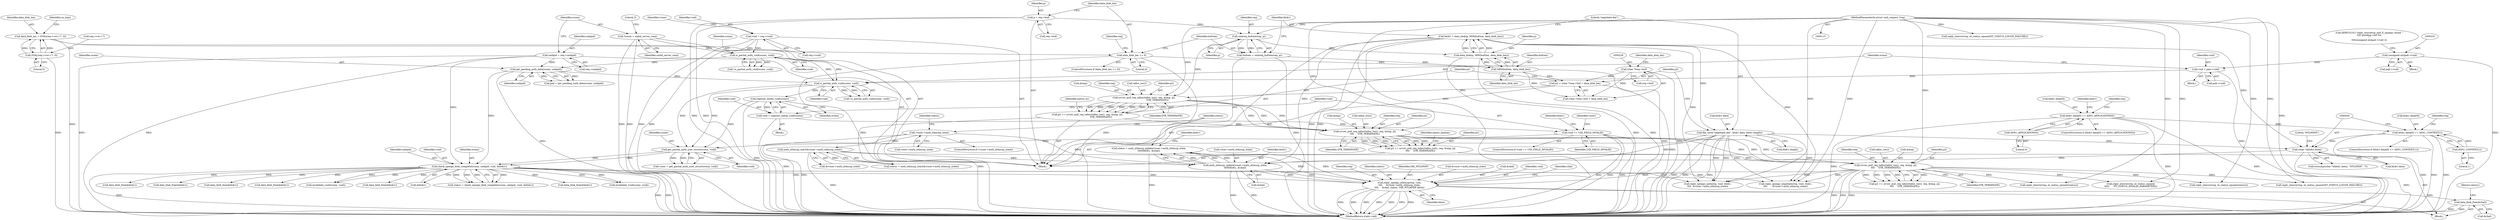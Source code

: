 digraph "0_samba_9280051bfba337458722fb157f3082f93cbd9f2b@API" {
"1000516" [label="(Call,data_blob_free(&chal))"];
"1000504" [label="(Call,reply_spnego_ntlmssp(req, vuid,\n\t\t\t\t     &vuser->auth_ntlmssp_state,\n\t\t\t\t     &chal, status, OID_NTLMSSP, false))"];
"1000265" [label="(Call,srvstr_pull_req_talloc(talloc_tos(), req, &tmp, p2,\n\t\t\t\t     STR_TERMINATE))"];
"1000250" [label="(Call,srvstr_pull_req_talloc(talloc_tos(), req, &tmp, p2,\n\t\t\t\t     STR_TERMINATE))"];
"1000235" [label="(Call,srvstr_pull_req_talloc(talloc_tos(), req, &tmp, p2,\n                                     STR_TERMINATE))"];
"1000206" [label="(Call,smbreq_bufrem(req, p))"];
"1000116" [label="(MethodParameterIn,struct smb_request *req)"];
"1000189" [label="(Call,p = req->buf)"];
"1000224" [label="(Call,p2 = (char *)req->buf + data_blob_len)"];
"1000227" [label="(Call,(char *)req->buf)"];
"1000213" [label="(Call,MIN(bufrem, data_blob_len))"];
"1000204" [label="(Call,bufrem = smbreq_bufrem(req, p))"];
"1000195" [label="(Call,data_blob_len == 0)"];
"1000127" [label="(Call,data_blob_len = SVAL(req->vwv+7, 0))"];
"1000129" [label="(Call,SVAL(req->vwv+7, 0))"];
"1000233" [label="(Call,p2 += srvstr_pull_req_talloc(talloc_tos(), req, &tmp, p2,\n                                     STR_TERMINATE))"];
"1000248" [label="(Call,p2 += srvstr_pull_req_talloc(talloc_tos(), req, &tmp, p2,\n\t\t\t\t     STR_TERMINATE))"];
"1000378" [label="(Call,check_spnego_blob_complete(sconn, smbpid, vuid, &blob1))"];
"1000367" [label="(Call,get_partial_auth_user_struct(sconn, vuid))"];
"1000350" [label="(Call,register_initial_vuid(sconn))"];
"1000344" [label="(Call,is_partial_auth_vuid(sconn, vuid))"];
"1000315" [label="(Call,is_partial_auth_vuid(sconn, vuid))"];
"1000161" [label="(Call,*sconn = smbd_server_conn)"];
"1000141" [label="(Call,vuid = req->vuid)"];
"1000322" [label="(Call,get_pending_auth_data(sconn, smbpid))"];
"1000155" [label="(Call,smbpid = req->smbpid)"];
"1000337" [label="(Call,vuid = pad->vuid)"];
"1000332" [label="(Call,(unsigned int)pad->vuid)"];
"1000353" [label="(Call,vuid == UID_FIELD_INVALID)"];
"1000348" [label="(Call,vuid = register_initial_vuid(sconn))"];
"1000471" [label="(Call,auth_ntlmssp_start(&vuser->auth_ntlmssp_state))"];
"1000464" [label="(Call,!vuser->auth_ntlmssp_state)"];
"1000494" [label="(Call,auth_ntlmssp_update(vuser->auth_ntlmssp_state,\n\t\t\t\t\t\tblob1, &chal))"];
"1000453" [label="(Call,(char *)(blob1.data))"];
"1000209" [label="(Call,blob1 = data_blob(p, MIN(bufrem, data_blob_len)))"];
"1000211" [label="(Call,data_blob(p, MIN(bufrem, data_blob_len)))"];
"1000216" [label="(Call,file_save(\"negotiate.dat\", blob1.data, blob1.length))"];
"1000429" [label="(Call,blob1.data[0] == ASN1_CONTEXT(1))"];
"1000407" [label="(Call,blob1.data[0] == ASN1_APPLICATION(0))"];
"1000413" [label="(Call,ASN1_APPLICATION(0))"];
"1000435" [label="(Call,ASN1_CONTEXT(1))"];
"1000492" [label="(Call,status = auth_ntlmssp_update(vuser->auth_ntlmssp_state,\n\t\t\t\t\t\tblob1, &chal))"];
"1000465" [label="(Call,vuser->auth_ntlmssp_state)"];
"1000381" [label="(Identifier,vuid)"];
"1000484" [label="(Call,data_blob_free(&blob1))"];
"1000334" [label="(Call,pad->vuid)"];
"1000249" [label="(Identifier,p2)"];
"1000195" [label="(Call,data_blob_len == 0)"];
"1000354" [label="(Identifier,vuid)"];
"1000142" [label="(Identifier,vuid)"];
"1000481" [label="(Call,invalidate_vuid(sconn, vuid))"];
"1000452" [label="(Call,strncmp((char *)(blob1.data), \"NTLMSSP\", 7))"];
"1000314" [label="(Call,!is_partial_auth_vuid(sconn, vuid))"];
"1000330" [label="(Block,)"];
"1000235" [label="(Call,srvstr_pull_req_talloc(talloc_tos(), req, &tmp, p2,\n                                     STR_TERMINATE))"];
"1000155" [label="(Call,smbpid = req->smbpid)"];
"1000251" [label="(Call,talloc_tos())"];
"1000267" [label="(Identifier,req)"];
"1000472" [label="(Call,&vuser->auth_ntlmssp_state)"];
"1000266" [label="(Call,talloc_tos())"];
"1000258" [label="(Identifier,native_lanman)"];
"1000317" [label="(Identifier,vuid)"];
"1000216" [label="(Call,file_save(\"negotiate.dat\", blob1.data, blob1.length))"];
"1000351" [label="(Identifier,sconn)"];
"1000471" [label="(Call,auth_ntlmssp_start(&vuser->auth_ntlmssp_state))"];
"1000439" [label="(Identifier,req)"];
"1000458" [label="(Literal,\"NTLMSSP\")"];
"1000513" [label="(Identifier,status)"];
"1000378" [label="(Call,check_spnego_blob_complete(sconn, smbpid, vuid, &blob1))"];
"1000413" [label="(Call,ASN1_APPLICATION(0))"];
"1000379" [label="(Identifier,sconn)"];
"1000189" [label="(Call,p = req->buf)"];
"1000345" [label="(Identifier,sconn)"];
"1000241" [label="(Identifier,STR_TERMINATE)"];
"1000212" [label="(Identifier,p)"];
"1000236" [label="(Call,talloc_tos())"];
"1000328" [label="(Call,DEBUG(10,(\"reply_sesssetup_and_X_spnego: found \"\n\t\t\t\t\"pending vuid %u\n\",\n\t\t\t\t(unsigned int)pad->vuid )))"];
"1000217" [label="(Literal,\"negotiate.dat\")"];
"1000455" [label="(Call,blob1.data)"];
"1000519" [label="(Return,return;)"];
"1000515" [label="(Identifier,false)"];
"1000194" [label="(ControlStructure,if (data_blob_len == 0))"];
"1000213" [label="(Call,MIN(bufrem, data_blob_len))"];
"1000210" [label="(Identifier,blob1)"];
"1000350" [label="(Call,register_initial_vuid(sconn))"];
"1000514" [label="(Identifier,OID_NTLMSSP)"];
"1000424" [label="(Call,data_blob_free(&blob1))"];
"1000226" [label="(Call,(char *)req->buf + data_blob_len)"];
"1000320" [label="(Call,pad = get_pending_auth_data(sconn, smbpid))"];
"1000344" [label="(Call,is_partial_auth_vuid(sconn, vuid))"];
"1000141" [label="(Call,vuid = req->vuid)"];
"1000162" [label="(Identifier,sconn)"];
"1000516" [label="(Call,data_blob_free(&chal))"];
"1000156" [label="(Identifier,smbpid)"];
"1000417" [label="(Identifier,req)"];
"1000408" [label="(Call,blob1.data[0])"];
"1000163" [label="(Identifier,smbd_server_conn)"];
"1000265" [label="(Call,srvstr_pull_req_talloc(talloc_tos(), req, &tmp, p2,\n\t\t\t\t     STR_TERMINATE))"];
"1000129" [label="(Call,SVAL(req->vwv+7, 0))"];
"1000135" [label="(Literal,0)"];
"1000346" [label="(Identifier,vuid)"];
"1000233" [label="(Call,p2 += srvstr_pull_req_talloc(talloc_tos(), req, &tmp, p2,\n                                     STR_TERMINATE))"];
"1000232" [label="(Identifier,data_blob_len)"];
"1000469" [label="(Call,status = auth_ntlmssp_start(&vuser->auth_ntlmssp_state))"];
"1000209" [label="(Call,blob1 = data_blob(p, MIN(bufrem, data_blob_len)))"];
"1000240" [label="(Identifier,p2)"];
"1000229" [label="(Call,req->buf)"];
"1000252" [label="(Identifier,req)"];
"1000366" [label="(Identifier,vuser)"];
"1000376" [label="(Call,status = check_spnego_blob_complete(sconn, smbpid, vuid, &blob1))"];
"1000470" [label="(Identifier,status)"];
"1000128" [label="(Identifier,data_blob_len)"];
"1000207" [label="(Identifier,req)"];
"1000238" [label="(Call,&tmp)"];
"1000324" [label="(Identifier,smbpid)"];
"1000199" [label="(Call,reply_nterror(req, nt_status_squash(NT_STATUS_LOGON_FAILURE)))"];
"1000263" [label="(Call,p2 += srvstr_pull_req_talloc(talloc_tos(), req, &tmp, p2,\n\t\t\t\t     STR_TERMINATE))"];
"1000463" [label="(ControlStructure,if (!vuser->auth_ntlmssp_state))"];
"1000116" [label="(MethodParameterIn,struct smb_request *req)"];
"1000214" [label="(Identifier,bufrem)"];
"1000204" [label="(Call,bufrem = smbreq_bufrem(req, p))"];
"1000234" [label="(Identifier,p2)"];
"1000430" [label="(Call,blob1.data[0])"];
"1000191" [label="(Call,req->buf)"];
"1000255" [label="(Identifier,p2)"];
"1000256" [label="(Identifier,STR_TERMINATE)"];
"1000352" [label="(ControlStructure,if (vuid == UID_FIELD_INVALID))"];
"1000507" [label="(Call,&vuser->auth_ntlmssp_state)"];
"1000250" [label="(Call,srvstr_pull_req_talloc(talloc_tos(), req, &tmp, p2,\n\t\t\t\t     STR_TERMINATE))"];
"1000501" [label="(Call,data_blob_free(&blob1))"];
"1000143" [label="(Call,req->vuid)"];
"1000499" [label="(Call,&chal)"];
"1000432" [label="(Identifier,blob1)"];
"1000416" [label="(Call,reply_spnego_negotiate(req, vuid, blob1,\n\t\t\t\t       &vuser->auth_ntlmssp_state))"];
"1000503" [label="(Identifier,blob1)"];
"1000365" [label="(Call,vuser = get_partial_auth_user_struct(sconn, vuid))"];
"1000337" [label="(Call,vuid = pad->vuid)"];
"1000438" [label="(Call,reply_spnego_auth(req, vuid, blob1,\n\t\t\t\t  &vuser->auth_ntlmssp_state))"];
"1000327" [label="(Block,)"];
"1000117" [label="(Block,)"];
"1000138" [label="(Identifier,ra_type)"];
"1000237" [label="(Identifier,req)"];
"1000268" [label="(Call,&tmp)"];
"1000323" [label="(Identifier,sconn)"];
"1000315" [label="(Call,is_partial_auth_vuid(sconn, vuid))"];
"1000353" [label="(Call,vuid == UID_FIELD_INVALID)"];
"1000504" [label="(Call,reply_spnego_ntlmssp(req, vuid,\n\t\t\t\t     &vuser->auth_ntlmssp_state,\n\t\t\t\t     &chal, status, OID_NTLMSSP, false))"];
"1000253" [label="(Call,&tmp)"];
"1000395" [label="(Call,invalidate_vuid(sconn, vuid))"];
"1000270" [label="(Identifier,p2)"];
"1000464" [label="(Call,!vuser->auth_ntlmssp_state)"];
"1000206" [label="(Call,smbreq_bufrem(req, p))"];
"1000347" [label="(Block,)"];
"1000349" [label="(Identifier,vuid)"];
"1000493" [label="(Identifier,status)"];
"1000165" [label="(Literal,3)"];
"1000511" [label="(Call,&chal)"];
"1000382" [label="(Call,&blob1)"];
"1000530" [label="(MethodReturn,static void)"];
"1000494" [label="(Call,auth_ntlmssp_update(vuser->auth_ntlmssp_state,\n\t\t\t\t\t\tblob1, &chal))"];
"1000495" [label="(Call,vuser->auth_ntlmssp_state)"];
"1000211" [label="(Call,data_blob(p, MIN(bufrem, data_blob_len)))"];
"1000197" [label="(Literal,0)"];
"1000339" [label="(Call,pad->vuid)"];
"1000498" [label="(Identifier,blob1)"];
"1000407" [label="(Call,blob1.data[0] == ASN1_APPLICATION(0))"];
"1000492" [label="(Call,status = auth_ntlmssp_update(vuser->auth_ntlmssp_state,\n\t\t\t\t\t\tblob1, &chal))"];
"1000367" [label="(Call,get_partial_auth_user_struct(sconn, vuid))"];
"1000414" [label="(Literal,0)"];
"1000196" [label="(Identifier,data_blob_len)"];
"1000225" [label="(Identifier,p2)"];
"1000248" [label="(Call,p2 += srvstr_pull_req_talloc(talloc_tos(), req, &tmp, p2,\n\t\t\t\t     STR_TERMINATE))"];
"1000360" [label="(Call,reply_nterror(req, nt_status_squash(\n\t\t\t\t\t      NT_STATUS_INVALID_PARAMETER)))"];
"1000127" [label="(Call,data_blob_len = SVAL(req->vwv+7, 0))"];
"1000148" [label="(Identifier,vuser)"];
"1000487" [label="(Call,reply_nterror(req, nt_status_squash(status)))"];
"1000380" [label="(Identifier,smbpid)"];
"1000506" [label="(Identifier,vuid)"];
"1000243" [label="(Identifier,native_os)"];
"1000338" [label="(Identifier,vuid)"];
"1000190" [label="(Identifier,p)"];
"1000428" [label="(ControlStructure,if (blob1.data[0] == ASN1_CONTEXT(1)))"];
"1000446" [label="(Call,data_blob_free(&blob1))"];
"1000369" [label="(Identifier,vuid)"];
"1000157" [label="(Call,req->smbpid)"];
"1000526" [label="(Call,reply_nterror(req, nt_status_squash(NT_STATUS_LOGON_FAILURE)))"];
"1000200" [label="(Identifier,req)"];
"1000348" [label="(Call,vuid = register_initial_vuid(sconn))"];
"1000316" [label="(Identifier,sconn)"];
"1000227" [label="(Call,(char *)req->buf)"];
"1000436" [label="(Literal,1)"];
"1000161" [label="(Call,*sconn = smbd_server_conn)"];
"1000332" [label="(Call,(unsigned int)pad->vuid)"];
"1000359" [label="(Identifier,blob1)"];
"1000518" [label="(Identifier,chal)"];
"1000517" [label="(Call,&chal)"];
"1000355" [label="(Identifier,UID_FIELD_INVALID)"];
"1000406" [label="(ControlStructure,if (blob1.data[0] == ASN1_APPLICATION(0)))"];
"1000221" [label="(Call,blob1.length)"];
"1000401" [label="(Call,reply_nterror(req, nt_status_squash(status)))"];
"1000523" [label="(Call,data_blob_free(&blob1))"];
"1000429" [label="(Call,blob1.data[0] == ASN1_CONTEXT(1))"];
"1000271" [label="(Identifier,STR_TERMINATE)"];
"1000398" [label="(Call,data_blob_free(&blob1))"];
"1000461" [label="(Block,)"];
"1000453" [label="(Call,(char *)(blob1.data))"];
"1000224" [label="(Call,p2 = (char *)req->buf + data_blob_len)"];
"1000322" [label="(Call,get_pending_auth_data(sconn, smbpid))"];
"1000505" [label="(Identifier,req)"];
"1000130" [label="(Call,req->vwv+7)"];
"1000343" [label="(Call,!is_partial_auth_vuid(sconn, vuid))"];
"1000208" [label="(Identifier,p)"];
"1000218" [label="(Call,blob1.data)"];
"1000435" [label="(Call,ASN1_CONTEXT(1))"];
"1000205" [label="(Identifier,bufrem)"];
"1000368" [label="(Identifier,sconn)"];
"1000215" [label="(Identifier,data_blob_len)"];
"1000516" -> "1000461"  [label="AST: "];
"1000516" -> "1000517"  [label="CFG: "];
"1000517" -> "1000516"  [label="AST: "];
"1000519" -> "1000516"  [label="CFG: "];
"1000516" -> "1000530"  [label="DDG: "];
"1000516" -> "1000530"  [label="DDG: "];
"1000504" -> "1000516"  [label="DDG: "];
"1000504" -> "1000461"  [label="AST: "];
"1000504" -> "1000515"  [label="CFG: "];
"1000505" -> "1000504"  [label="AST: "];
"1000506" -> "1000504"  [label="AST: "];
"1000507" -> "1000504"  [label="AST: "];
"1000511" -> "1000504"  [label="AST: "];
"1000513" -> "1000504"  [label="AST: "];
"1000514" -> "1000504"  [label="AST: "];
"1000515" -> "1000504"  [label="AST: "];
"1000518" -> "1000504"  [label="CFG: "];
"1000504" -> "1000530"  [label="DDG: "];
"1000504" -> "1000530"  [label="DDG: "];
"1000504" -> "1000530"  [label="DDG: "];
"1000504" -> "1000530"  [label="DDG: "];
"1000504" -> "1000530"  [label="DDG: "];
"1000504" -> "1000530"  [label="DDG: "];
"1000504" -> "1000530"  [label="DDG: "];
"1000265" -> "1000504"  [label="DDG: "];
"1000116" -> "1000504"  [label="DDG: "];
"1000378" -> "1000504"  [label="DDG: "];
"1000471" -> "1000504"  [label="DDG: "];
"1000494" -> "1000504"  [label="DDG: "];
"1000494" -> "1000504"  [label="DDG: "];
"1000492" -> "1000504"  [label="DDG: "];
"1000265" -> "1000263"  [label="AST: "];
"1000265" -> "1000271"  [label="CFG: "];
"1000266" -> "1000265"  [label="AST: "];
"1000267" -> "1000265"  [label="AST: "];
"1000268" -> "1000265"  [label="AST: "];
"1000270" -> "1000265"  [label="AST: "];
"1000271" -> "1000265"  [label="AST: "];
"1000263" -> "1000265"  [label="CFG: "];
"1000265" -> "1000530"  [label="DDG: "];
"1000265" -> "1000530"  [label="DDG: "];
"1000265" -> "1000530"  [label="DDG: "];
"1000265" -> "1000263"  [label="DDG: "];
"1000265" -> "1000263"  [label="DDG: "];
"1000265" -> "1000263"  [label="DDG: "];
"1000265" -> "1000263"  [label="DDG: "];
"1000265" -> "1000263"  [label="DDG: "];
"1000250" -> "1000265"  [label="DDG: "];
"1000250" -> "1000265"  [label="DDG: "];
"1000250" -> "1000265"  [label="DDG: "];
"1000116" -> "1000265"  [label="DDG: "];
"1000248" -> "1000265"  [label="DDG: "];
"1000265" -> "1000360"  [label="DDG: "];
"1000265" -> "1000401"  [label="DDG: "];
"1000265" -> "1000416"  [label="DDG: "];
"1000265" -> "1000438"  [label="DDG: "];
"1000265" -> "1000487"  [label="DDG: "];
"1000265" -> "1000526"  [label="DDG: "];
"1000250" -> "1000248"  [label="AST: "];
"1000250" -> "1000256"  [label="CFG: "];
"1000251" -> "1000250"  [label="AST: "];
"1000252" -> "1000250"  [label="AST: "];
"1000253" -> "1000250"  [label="AST: "];
"1000255" -> "1000250"  [label="AST: "];
"1000256" -> "1000250"  [label="AST: "];
"1000248" -> "1000250"  [label="CFG: "];
"1000250" -> "1000248"  [label="DDG: "];
"1000250" -> "1000248"  [label="DDG: "];
"1000250" -> "1000248"  [label="DDG: "];
"1000250" -> "1000248"  [label="DDG: "];
"1000250" -> "1000248"  [label="DDG: "];
"1000235" -> "1000250"  [label="DDG: "];
"1000235" -> "1000250"  [label="DDG: "];
"1000235" -> "1000250"  [label="DDG: "];
"1000116" -> "1000250"  [label="DDG: "];
"1000233" -> "1000250"  [label="DDG: "];
"1000235" -> "1000233"  [label="AST: "];
"1000235" -> "1000241"  [label="CFG: "];
"1000236" -> "1000235"  [label="AST: "];
"1000237" -> "1000235"  [label="AST: "];
"1000238" -> "1000235"  [label="AST: "];
"1000240" -> "1000235"  [label="AST: "];
"1000241" -> "1000235"  [label="AST: "];
"1000233" -> "1000235"  [label="CFG: "];
"1000235" -> "1000233"  [label="DDG: "];
"1000235" -> "1000233"  [label="DDG: "];
"1000235" -> "1000233"  [label="DDG: "];
"1000235" -> "1000233"  [label="DDG: "];
"1000235" -> "1000233"  [label="DDG: "];
"1000206" -> "1000235"  [label="DDG: "];
"1000116" -> "1000235"  [label="DDG: "];
"1000224" -> "1000235"  [label="DDG: "];
"1000206" -> "1000204"  [label="AST: "];
"1000206" -> "1000208"  [label="CFG: "];
"1000207" -> "1000206"  [label="AST: "];
"1000208" -> "1000206"  [label="AST: "];
"1000204" -> "1000206"  [label="CFG: "];
"1000206" -> "1000204"  [label="DDG: "];
"1000206" -> "1000204"  [label="DDG: "];
"1000116" -> "1000206"  [label="DDG: "];
"1000189" -> "1000206"  [label="DDG: "];
"1000206" -> "1000211"  [label="DDG: "];
"1000116" -> "1000115"  [label="AST: "];
"1000116" -> "1000530"  [label="DDG: "];
"1000116" -> "1000199"  [label="DDG: "];
"1000116" -> "1000360"  [label="DDG: "];
"1000116" -> "1000401"  [label="DDG: "];
"1000116" -> "1000416"  [label="DDG: "];
"1000116" -> "1000438"  [label="DDG: "];
"1000116" -> "1000487"  [label="DDG: "];
"1000116" -> "1000526"  [label="DDG: "];
"1000189" -> "1000117"  [label="AST: "];
"1000189" -> "1000191"  [label="CFG: "];
"1000190" -> "1000189"  [label="AST: "];
"1000191" -> "1000189"  [label="AST: "];
"1000196" -> "1000189"  [label="CFG: "];
"1000189" -> "1000530"  [label="DDG: "];
"1000189" -> "1000530"  [label="DDG: "];
"1000224" -> "1000117"  [label="AST: "];
"1000224" -> "1000226"  [label="CFG: "];
"1000225" -> "1000224"  [label="AST: "];
"1000226" -> "1000224"  [label="AST: "];
"1000234" -> "1000224"  [label="CFG: "];
"1000224" -> "1000530"  [label="DDG: "];
"1000227" -> "1000224"  [label="DDG: "];
"1000213" -> "1000224"  [label="DDG: "];
"1000227" -> "1000226"  [label="AST: "];
"1000227" -> "1000229"  [label="CFG: "];
"1000228" -> "1000227"  [label="AST: "];
"1000229" -> "1000227"  [label="AST: "];
"1000232" -> "1000227"  [label="CFG: "];
"1000227" -> "1000530"  [label="DDG: "];
"1000227" -> "1000226"  [label="DDG: "];
"1000213" -> "1000211"  [label="AST: "];
"1000213" -> "1000215"  [label="CFG: "];
"1000214" -> "1000213"  [label="AST: "];
"1000215" -> "1000213"  [label="AST: "];
"1000211" -> "1000213"  [label="CFG: "];
"1000213" -> "1000530"  [label="DDG: "];
"1000213" -> "1000211"  [label="DDG: "];
"1000213" -> "1000211"  [label="DDG: "];
"1000204" -> "1000213"  [label="DDG: "];
"1000195" -> "1000213"  [label="DDG: "];
"1000213" -> "1000226"  [label="DDG: "];
"1000204" -> "1000117"  [label="AST: "];
"1000205" -> "1000204"  [label="AST: "];
"1000210" -> "1000204"  [label="CFG: "];
"1000204" -> "1000530"  [label="DDG: "];
"1000195" -> "1000194"  [label="AST: "];
"1000195" -> "1000197"  [label="CFG: "];
"1000196" -> "1000195"  [label="AST: "];
"1000197" -> "1000195"  [label="AST: "];
"1000200" -> "1000195"  [label="CFG: "];
"1000205" -> "1000195"  [label="CFG: "];
"1000195" -> "1000530"  [label="DDG: "];
"1000195" -> "1000530"  [label="DDG: "];
"1000127" -> "1000195"  [label="DDG: "];
"1000127" -> "1000117"  [label="AST: "];
"1000127" -> "1000129"  [label="CFG: "];
"1000128" -> "1000127"  [label="AST: "];
"1000129" -> "1000127"  [label="AST: "];
"1000138" -> "1000127"  [label="CFG: "];
"1000127" -> "1000530"  [label="DDG: "];
"1000129" -> "1000127"  [label="DDG: "];
"1000129" -> "1000127"  [label="DDG: "];
"1000129" -> "1000135"  [label="CFG: "];
"1000130" -> "1000129"  [label="AST: "];
"1000135" -> "1000129"  [label="AST: "];
"1000129" -> "1000530"  [label="DDG: "];
"1000233" -> "1000117"  [label="AST: "];
"1000234" -> "1000233"  [label="AST: "];
"1000243" -> "1000233"  [label="CFG: "];
"1000233" -> "1000530"  [label="DDG: "];
"1000248" -> "1000117"  [label="AST: "];
"1000249" -> "1000248"  [label="AST: "];
"1000258" -> "1000248"  [label="CFG: "];
"1000378" -> "1000376"  [label="AST: "];
"1000378" -> "1000382"  [label="CFG: "];
"1000379" -> "1000378"  [label="AST: "];
"1000380" -> "1000378"  [label="AST: "];
"1000381" -> "1000378"  [label="AST: "];
"1000382" -> "1000378"  [label="AST: "];
"1000376" -> "1000378"  [label="CFG: "];
"1000378" -> "1000530"  [label="DDG: "];
"1000378" -> "1000530"  [label="DDG: "];
"1000378" -> "1000530"  [label="DDG: "];
"1000378" -> "1000376"  [label="DDG: "];
"1000378" -> "1000376"  [label="DDG: "];
"1000378" -> "1000376"  [label="DDG: "];
"1000378" -> "1000376"  [label="DDG: "];
"1000367" -> "1000378"  [label="DDG: "];
"1000367" -> "1000378"  [label="DDG: "];
"1000322" -> "1000378"  [label="DDG: "];
"1000155" -> "1000378"  [label="DDG: "];
"1000378" -> "1000395"  [label="DDG: "];
"1000378" -> "1000395"  [label="DDG: "];
"1000378" -> "1000398"  [label="DDG: "];
"1000378" -> "1000416"  [label="DDG: "];
"1000378" -> "1000424"  [label="DDG: "];
"1000378" -> "1000438"  [label="DDG: "];
"1000378" -> "1000446"  [label="DDG: "];
"1000378" -> "1000481"  [label="DDG: "];
"1000378" -> "1000481"  [label="DDG: "];
"1000378" -> "1000484"  [label="DDG: "];
"1000378" -> "1000501"  [label="DDG: "];
"1000378" -> "1000523"  [label="DDG: "];
"1000367" -> "1000365"  [label="AST: "];
"1000367" -> "1000369"  [label="CFG: "];
"1000368" -> "1000367"  [label="AST: "];
"1000369" -> "1000367"  [label="AST: "];
"1000365" -> "1000367"  [label="CFG: "];
"1000367" -> "1000365"  [label="DDG: "];
"1000367" -> "1000365"  [label="DDG: "];
"1000350" -> "1000367"  [label="DDG: "];
"1000344" -> "1000367"  [label="DDG: "];
"1000344" -> "1000367"  [label="DDG: "];
"1000353" -> "1000367"  [label="DDG: "];
"1000350" -> "1000348"  [label="AST: "];
"1000350" -> "1000351"  [label="CFG: "];
"1000351" -> "1000350"  [label="AST: "];
"1000348" -> "1000350"  [label="CFG: "];
"1000350" -> "1000530"  [label="DDG: "];
"1000350" -> "1000348"  [label="DDG: "];
"1000344" -> "1000350"  [label="DDG: "];
"1000344" -> "1000343"  [label="AST: "];
"1000344" -> "1000346"  [label="CFG: "];
"1000345" -> "1000344"  [label="AST: "];
"1000346" -> "1000344"  [label="AST: "];
"1000343" -> "1000344"  [label="CFG: "];
"1000344" -> "1000343"  [label="DDG: "];
"1000344" -> "1000343"  [label="DDG: "];
"1000315" -> "1000344"  [label="DDG: "];
"1000315" -> "1000344"  [label="DDG: "];
"1000322" -> "1000344"  [label="DDG: "];
"1000337" -> "1000344"  [label="DDG: "];
"1000315" -> "1000314"  [label="AST: "];
"1000315" -> "1000317"  [label="CFG: "];
"1000316" -> "1000315"  [label="AST: "];
"1000317" -> "1000315"  [label="AST: "];
"1000314" -> "1000315"  [label="CFG: "];
"1000315" -> "1000314"  [label="DDG: "];
"1000315" -> "1000314"  [label="DDG: "];
"1000161" -> "1000315"  [label="DDG: "];
"1000141" -> "1000315"  [label="DDG: "];
"1000315" -> "1000322"  [label="DDG: "];
"1000161" -> "1000117"  [label="AST: "];
"1000161" -> "1000163"  [label="CFG: "];
"1000162" -> "1000161"  [label="AST: "];
"1000163" -> "1000161"  [label="AST: "];
"1000165" -> "1000161"  [label="CFG: "];
"1000161" -> "1000530"  [label="DDG: "];
"1000161" -> "1000530"  [label="DDG: "];
"1000141" -> "1000117"  [label="AST: "];
"1000141" -> "1000143"  [label="CFG: "];
"1000142" -> "1000141"  [label="AST: "];
"1000143" -> "1000141"  [label="AST: "];
"1000148" -> "1000141"  [label="CFG: "];
"1000141" -> "1000530"  [label="DDG: "];
"1000141" -> "1000530"  [label="DDG: "];
"1000322" -> "1000320"  [label="AST: "];
"1000322" -> "1000324"  [label="CFG: "];
"1000323" -> "1000322"  [label="AST: "];
"1000324" -> "1000322"  [label="AST: "];
"1000320" -> "1000322"  [label="CFG: "];
"1000322" -> "1000530"  [label="DDG: "];
"1000322" -> "1000320"  [label="DDG: "];
"1000322" -> "1000320"  [label="DDG: "];
"1000155" -> "1000322"  [label="DDG: "];
"1000155" -> "1000117"  [label="AST: "];
"1000155" -> "1000157"  [label="CFG: "];
"1000156" -> "1000155"  [label="AST: "];
"1000157" -> "1000155"  [label="AST: "];
"1000162" -> "1000155"  [label="CFG: "];
"1000155" -> "1000530"  [label="DDG: "];
"1000155" -> "1000530"  [label="DDG: "];
"1000337" -> "1000327"  [label="AST: "];
"1000337" -> "1000339"  [label="CFG: "];
"1000338" -> "1000337"  [label="AST: "];
"1000339" -> "1000337"  [label="AST: "];
"1000345" -> "1000337"  [label="CFG: "];
"1000337" -> "1000530"  [label="DDG: "];
"1000332" -> "1000337"  [label="DDG: "];
"1000332" -> "1000330"  [label="AST: "];
"1000332" -> "1000334"  [label="CFG: "];
"1000333" -> "1000332"  [label="AST: "];
"1000334" -> "1000332"  [label="AST: "];
"1000328" -> "1000332"  [label="CFG: "];
"1000332" -> "1000530"  [label="DDG: "];
"1000353" -> "1000352"  [label="AST: "];
"1000353" -> "1000355"  [label="CFG: "];
"1000354" -> "1000353"  [label="AST: "];
"1000355" -> "1000353"  [label="AST: "];
"1000359" -> "1000353"  [label="CFG: "];
"1000366" -> "1000353"  [label="CFG: "];
"1000353" -> "1000530"  [label="DDG: "];
"1000353" -> "1000530"  [label="DDG: "];
"1000353" -> "1000530"  [label="DDG: "];
"1000348" -> "1000353"  [label="DDG: "];
"1000348" -> "1000347"  [label="AST: "];
"1000349" -> "1000348"  [label="AST: "];
"1000354" -> "1000348"  [label="CFG: "];
"1000348" -> "1000530"  [label="DDG: "];
"1000471" -> "1000469"  [label="AST: "];
"1000471" -> "1000472"  [label="CFG: "];
"1000472" -> "1000471"  [label="AST: "];
"1000469" -> "1000471"  [label="CFG: "];
"1000471" -> "1000530"  [label="DDG: "];
"1000471" -> "1000469"  [label="DDG: "];
"1000464" -> "1000471"  [label="DDG: "];
"1000471" -> "1000494"  [label="DDG: "];
"1000464" -> "1000463"  [label="AST: "];
"1000464" -> "1000465"  [label="CFG: "];
"1000465" -> "1000464"  [label="AST: "];
"1000470" -> "1000464"  [label="CFG: "];
"1000493" -> "1000464"  [label="CFG: "];
"1000464" -> "1000530"  [label="DDG: "];
"1000464" -> "1000530"  [label="DDG: "];
"1000464" -> "1000494"  [label="DDG: "];
"1000494" -> "1000492"  [label="AST: "];
"1000494" -> "1000499"  [label="CFG: "];
"1000495" -> "1000494"  [label="AST: "];
"1000498" -> "1000494"  [label="AST: "];
"1000499" -> "1000494"  [label="AST: "];
"1000492" -> "1000494"  [label="CFG: "];
"1000494" -> "1000530"  [label="DDG: "];
"1000494" -> "1000530"  [label="DDG: "];
"1000494" -> "1000492"  [label="DDG: "];
"1000494" -> "1000492"  [label="DDG: "];
"1000494" -> "1000492"  [label="DDG: "];
"1000453" -> "1000494"  [label="DDG: "];
"1000216" -> "1000494"  [label="DDG: "];
"1000209" -> "1000494"  [label="DDG: "];
"1000453" -> "1000452"  [label="AST: "];
"1000453" -> "1000455"  [label="CFG: "];
"1000454" -> "1000453"  [label="AST: "];
"1000455" -> "1000453"  [label="AST: "];
"1000458" -> "1000453"  [label="CFG: "];
"1000453" -> "1000530"  [label="DDG: "];
"1000453" -> "1000452"  [label="DDG: "];
"1000209" -> "1000453"  [label="DDG: "];
"1000216" -> "1000453"  [label="DDG: "];
"1000429" -> "1000453"  [label="DDG: "];
"1000209" -> "1000117"  [label="AST: "];
"1000209" -> "1000211"  [label="CFG: "];
"1000210" -> "1000209"  [label="AST: "];
"1000211" -> "1000209"  [label="AST: "];
"1000217" -> "1000209"  [label="CFG: "];
"1000209" -> "1000530"  [label="DDG: "];
"1000209" -> "1000530"  [label="DDG: "];
"1000211" -> "1000209"  [label="DDG: "];
"1000211" -> "1000209"  [label="DDG: "];
"1000209" -> "1000216"  [label="DDG: "];
"1000209" -> "1000416"  [label="DDG: "];
"1000209" -> "1000438"  [label="DDG: "];
"1000212" -> "1000211"  [label="AST: "];
"1000211" -> "1000530"  [label="DDG: "];
"1000211" -> "1000530"  [label="DDG: "];
"1000216" -> "1000117"  [label="AST: "];
"1000216" -> "1000221"  [label="CFG: "];
"1000217" -> "1000216"  [label="AST: "];
"1000218" -> "1000216"  [label="AST: "];
"1000221" -> "1000216"  [label="AST: "];
"1000225" -> "1000216"  [label="CFG: "];
"1000216" -> "1000530"  [label="DDG: "];
"1000216" -> "1000530"  [label="DDG: "];
"1000216" -> "1000530"  [label="DDG: "];
"1000216" -> "1000416"  [label="DDG: "];
"1000216" -> "1000416"  [label="DDG: "];
"1000216" -> "1000438"  [label="DDG: "];
"1000216" -> "1000438"  [label="DDG: "];
"1000429" -> "1000428"  [label="AST: "];
"1000429" -> "1000435"  [label="CFG: "];
"1000430" -> "1000429"  [label="AST: "];
"1000435" -> "1000429"  [label="AST: "];
"1000439" -> "1000429"  [label="CFG: "];
"1000454" -> "1000429"  [label="CFG: "];
"1000429" -> "1000530"  [label="DDG: "];
"1000429" -> "1000530"  [label="DDG: "];
"1000429" -> "1000530"  [label="DDG: "];
"1000407" -> "1000429"  [label="DDG: "];
"1000435" -> "1000429"  [label="DDG: "];
"1000407" -> "1000406"  [label="AST: "];
"1000407" -> "1000413"  [label="CFG: "];
"1000408" -> "1000407"  [label="AST: "];
"1000413" -> "1000407"  [label="AST: "];
"1000417" -> "1000407"  [label="CFG: "];
"1000432" -> "1000407"  [label="CFG: "];
"1000407" -> "1000530"  [label="DDG: "];
"1000407" -> "1000530"  [label="DDG: "];
"1000407" -> "1000530"  [label="DDG: "];
"1000413" -> "1000407"  [label="DDG: "];
"1000413" -> "1000414"  [label="CFG: "];
"1000414" -> "1000413"  [label="AST: "];
"1000435" -> "1000436"  [label="CFG: "];
"1000436" -> "1000435"  [label="AST: "];
"1000492" -> "1000461"  [label="AST: "];
"1000493" -> "1000492"  [label="AST: "];
"1000503" -> "1000492"  [label="CFG: "];
"1000492" -> "1000530"  [label="DDG: "];
}
